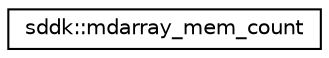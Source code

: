 digraph "Graphical Class Hierarchy"
{
 // INTERACTIVE_SVG=YES
  edge [fontname="Helvetica",fontsize="10",labelfontname="Helvetica",labelfontsize="10"];
  node [fontname="Helvetica",fontsize="10",shape=record];
  rankdir="LR";
  Node1 [label="sddk::mdarray_mem_count",height=0.2,width=0.4,color="black", fillcolor="white", style="filled",URL="$structsddk_1_1mdarray__mem__count.html"];
}
